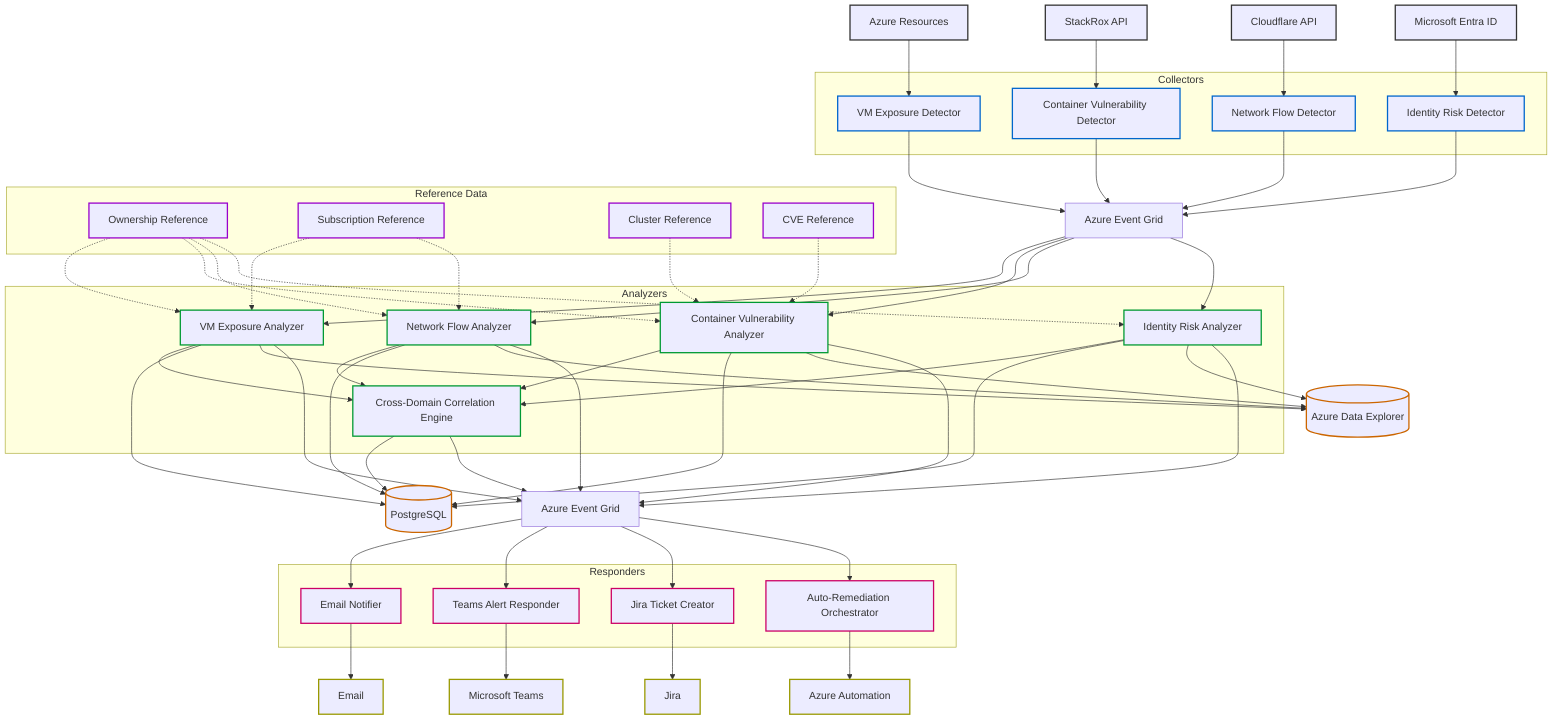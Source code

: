 flowchart TB
    %% External Sources
    AzureResources[Azure Resources]
    StackRox[StackRox API]
    Cloudflare[Cloudflare API]
    EntraID[Microsoft Entra ID]
    
    %% Collectors
    subgraph Collectors
        VMCollector[VM Exposure Detector]
        ContainerCollector[Container Vulnerability Detector]
        NetworkCollector[Network Flow Detector]
        IdentityCollector[Identity Risk Detector]
    end
    
    %% Event Grid
    EventGrid1[Azure Event Grid]
    
    %% Analyzers
    subgraph Analyzers
        VMAnalyzer[VM Exposure Analyzer]
        ContainerAnalyzer[Container Vulnerability Analyzer]
        NetworkAnalyzer[Network Flow Analyzer]
        IdentityAnalyzer[Identity Risk Analyzer]
        CrossDomainAnalyzer[Cross-Domain Correlation Engine]
    end
    
    %% Data Stores
    PostgreSQL[(PostgreSQL)]
    ADX[(Azure Data Explorer)]
    
    %% Reference Data
    subgraph ReferenceData[Reference Data]
        OwnershipRef[Ownership Reference]
        SubscriptionRef[Subscription Reference]
        ClusterRef[Cluster Reference]
        CveRef[CVE Reference]
    end
    
    %% Event Grid 2
    EventGrid2[Azure Event Grid]
    
    %% Responders
    subgraph Responders
        EmailResponder[Email Notifier]
        TeamsResponder[Teams Alert Responder]
        JiraResponder[Jira Ticket Creator]
        AutoRemediation[Auto-Remediation Orchestrator]
    end
    
    %% Destinations
    Email[Email]
    Teams[Microsoft Teams]
    Jira[Jira]
    Runbooks[Azure Automation]
    
    %% Flow connections
    AzureResources --> VMCollector
    StackRox --> ContainerCollector
    Cloudflare --> NetworkCollector
    EntraID --> IdentityCollector
    
    VMCollector --> EventGrid1
    ContainerCollector --> EventGrid1
    NetworkCollector --> EventGrid1
    IdentityCollector --> EventGrid1
    
    EventGrid1 --> VMAnalyzer
    EventGrid1 --> ContainerAnalyzer
    EventGrid1 --> NetworkAnalyzer
    EventGrid1 --> IdentityAnalyzer
    
    VMAnalyzer --> CrossDomainAnalyzer
    ContainerAnalyzer --> CrossDomainAnalyzer
    NetworkAnalyzer --> CrossDomainAnalyzer
    IdentityAnalyzer --> CrossDomainAnalyzer
    
    VMAnalyzer --> PostgreSQL
    ContainerAnalyzer --> PostgreSQL
    NetworkAnalyzer --> PostgreSQL
    IdentityAnalyzer --> PostgreSQL
    CrossDomainAnalyzer --> PostgreSQL
    
    VMAnalyzer --> ADX
    ContainerAnalyzer --> ADX
    NetworkAnalyzer --> ADX
    IdentityAnalyzer --> ADX
    
    OwnershipRef -.-> VMAnalyzer
    OwnershipRef -.-> ContainerAnalyzer
    OwnershipRef -.-> NetworkAnalyzer
    OwnershipRef -.-> IdentityAnalyzer
    
    SubscriptionRef -.-> VMAnalyzer
    SubscriptionRef -.-> NetworkAnalyzer
    
    ClusterRef -.-> ContainerAnalyzer
    CveRef -.-> ContainerAnalyzer
    
    VMAnalyzer --> EventGrid2
    ContainerAnalyzer --> EventGrid2
    NetworkAnalyzer --> EventGrid2
    IdentityAnalyzer --> EventGrid2
    CrossDomainAnalyzer --> EventGrid2
    
    EventGrid2 --> EmailResponder
    EventGrid2 --> TeamsResponder
    EventGrid2 --> JiraResponder
    EventGrid2 --> AutoRemediation
    
    EmailResponder --> Email
    TeamsResponder --> Teams
    JiraResponder --> Jira
    AutoRemediation --> Runbooks
    
    %% Styles
    classDef external fill:#gray,stroke:#333,stroke-width:2px;
    classDef collector fill:#lightblue,stroke:#0066cc,stroke-width:2px;
    classDef analyzer fill:#lightgreen,stroke:#009933,stroke-width:2px;
    classDef datastore fill:#orange,stroke:#cc6600,stroke-width:2px;
    classDef reference fill:#lightpurple,stroke:#9900cc,stroke-width:2px;
    classDef responder fill:#pink,stroke:#cc0066,stroke-width:2px;
    classDef destination fill:#yellow,stroke:#999900,stroke-width:2px;
    
    class AzureResources,StackRox,Cloudflare,EntraID external;
    class VMCollector,ContainerCollector,NetworkCollector,IdentityCollector collector;
    class VMAnalyzer,ContainerAnalyzer,NetworkAnalyzer,IdentityAnalyzer,CrossDomainAnalyzer analyzer;
    class PostgreSQL,ADX datastore;
    class OwnershipRef,SubscriptionRef,ClusterRef,CveRef reference;
    class EmailResponder,TeamsResponder,JiraResponder,AutoRemediation responder;
    class Email,Teams,Jira,Runbooks destination;
